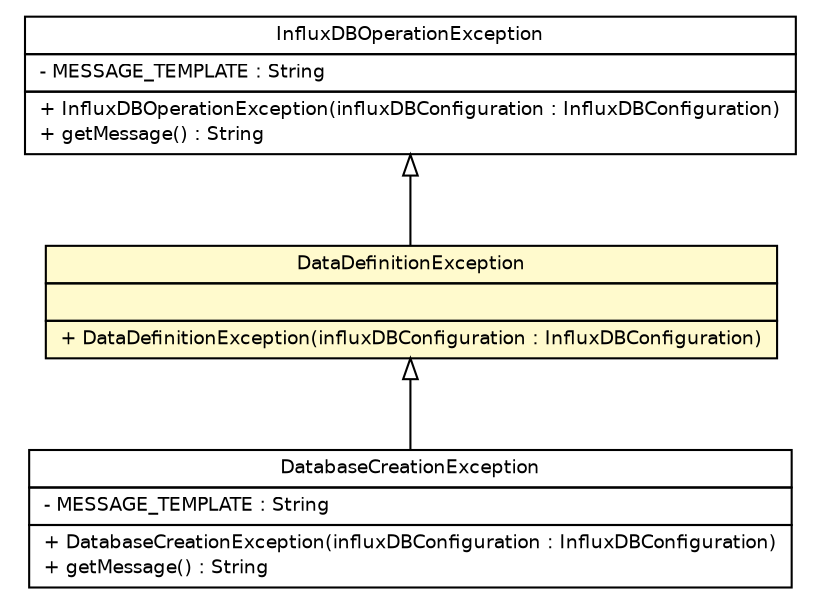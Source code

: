 #!/usr/local/bin/dot
#
# Class diagram 
# Generated by UMLGraph version R5_6-24-gf6e263 (http://www.umlgraph.org/)
#

digraph G {
	edge [fontname="Helvetica",fontsize=10,labelfontname="Helvetica",labelfontsize=10];
	node [fontname="Helvetica",fontsize=10,shape=plaintext];
	nodesep=0.25;
	ranksep=0.5;
	// com.polymathiccoder.servo.publish.influxdb.operations.error.InfluxDBOperationException
	c270 [label=<<table title="com.polymathiccoder.servo.publish.influxdb.operations.error.InfluxDBOperationException" border="0" cellborder="1" cellspacing="0" cellpadding="2" port="p" href="./InfluxDBOperationException.html">
		<tr><td><table border="0" cellspacing="0" cellpadding="1">
<tr><td align="center" balign="center"> InfluxDBOperationException </td></tr>
		</table></td></tr>
		<tr><td><table border="0" cellspacing="0" cellpadding="1">
<tr><td align="left" balign="left"> - MESSAGE_TEMPLATE : String </td></tr>
		</table></td></tr>
		<tr><td><table border="0" cellspacing="0" cellpadding="1">
<tr><td align="left" balign="left"> + InfluxDBOperationException(influxDBConfiguration : InfluxDBConfiguration) </td></tr>
<tr><td align="left" balign="left"> + getMessage() : String </td></tr>
		</table></td></tr>
		</table>>, URL="./InfluxDBOperationException.html", fontname="Helvetica", fontcolor="black", fontsize=9.0];
	// com.polymathiccoder.servo.publish.influxdb.operations.error.InfluxDBOperationException.DataDefinitionException
	c273 [label=<<table title="com.polymathiccoder.servo.publish.influxdb.operations.error.InfluxDBOperationException.DataDefinitionException" border="0" cellborder="1" cellspacing="0" cellpadding="2" port="p" bgcolor="lemonChiffon" href="./InfluxDBOperationException.DataDefinitionException.html">
		<tr><td><table border="0" cellspacing="0" cellpadding="1">
<tr><td align="center" balign="center"> DataDefinitionException </td></tr>
		</table></td></tr>
		<tr><td><table border="0" cellspacing="0" cellpadding="1">
<tr><td align="left" balign="left">  </td></tr>
		</table></td></tr>
		<tr><td><table border="0" cellspacing="0" cellpadding="1">
<tr><td align="left" balign="left"> + DataDefinitionException(influxDBConfiguration : InfluxDBConfiguration) </td></tr>
		</table></td></tr>
		</table>>, URL="./InfluxDBOperationException.DataDefinitionException.html", fontname="Helvetica", fontcolor="black", fontsize=9.0];
	// com.polymathiccoder.servo.publish.influxdb.operations.error.InfluxDBOperationException.DataDefinitionException.DatabaseCreationException
	c274 [label=<<table title="com.polymathiccoder.servo.publish.influxdb.operations.error.InfluxDBOperationException.DataDefinitionException.DatabaseCreationException" border="0" cellborder="1" cellspacing="0" cellpadding="2" port="p" href="./InfluxDBOperationException.DataDefinitionException.DatabaseCreationException.html">
		<tr><td><table border="0" cellspacing="0" cellpadding="1">
<tr><td align="center" balign="center"> DatabaseCreationException </td></tr>
		</table></td></tr>
		<tr><td><table border="0" cellspacing="0" cellpadding="1">
<tr><td align="left" balign="left"> - MESSAGE_TEMPLATE : String </td></tr>
		</table></td></tr>
		<tr><td><table border="0" cellspacing="0" cellpadding="1">
<tr><td align="left" balign="left"> + DatabaseCreationException(influxDBConfiguration : InfluxDBConfiguration) </td></tr>
<tr><td align="left" balign="left"> + getMessage() : String </td></tr>
		</table></td></tr>
		</table>>, URL="./InfluxDBOperationException.DataDefinitionException.DatabaseCreationException.html", fontname="Helvetica", fontcolor="black", fontsize=9.0];
	//com.polymathiccoder.servo.publish.influxdb.operations.error.InfluxDBOperationException.DataDefinitionException extends com.polymathiccoder.servo.publish.influxdb.operations.error.InfluxDBOperationException
	c270:p -> c273:p [dir=back,arrowtail=empty];
	//com.polymathiccoder.servo.publish.influxdb.operations.error.InfluxDBOperationException.DataDefinitionException.DatabaseCreationException extends com.polymathiccoder.servo.publish.influxdb.operations.error.InfluxDBOperationException.DataDefinitionException
	c273:p -> c274:p [dir=back,arrowtail=empty];
}

